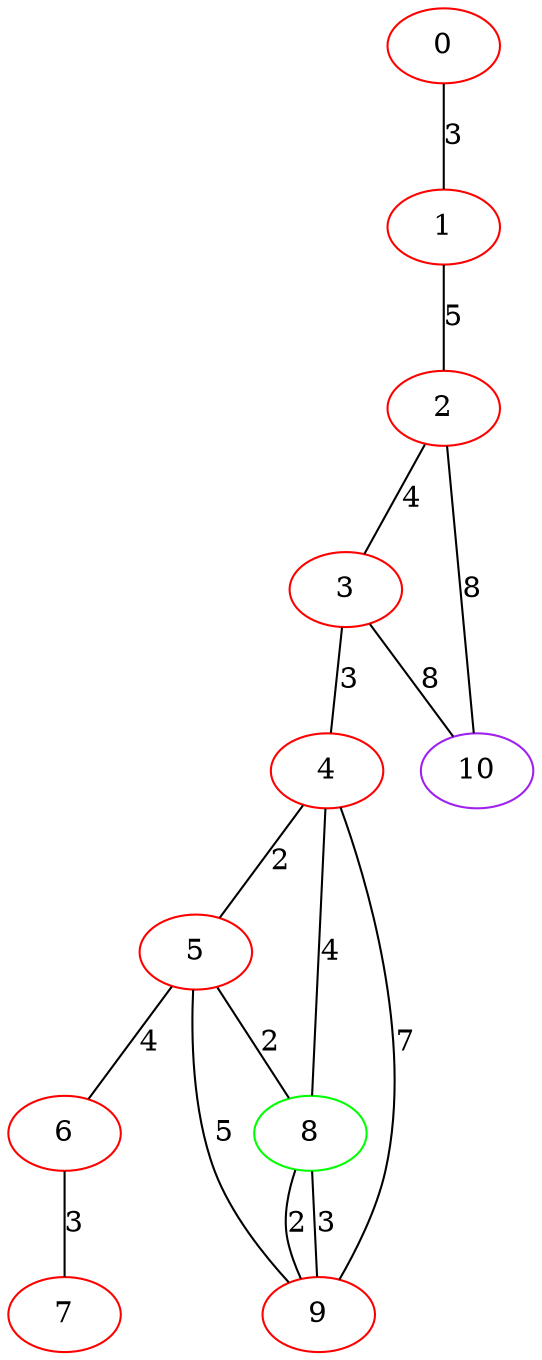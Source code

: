 graph "" {
0 [color=red, weight=1];
1 [color=red, weight=1];
2 [color=red, weight=1];
3 [color=red, weight=1];
4 [color=red, weight=1];
5 [color=red, weight=1];
6 [color=red, weight=1];
7 [color=red, weight=1];
8 [color=green, weight=2];
9 [color=red, weight=1];
10 [color=purple, weight=4];
0 -- 1  [key=0, label=3];
1 -- 2  [key=0, label=5];
2 -- 10  [key=0, label=8];
2 -- 3  [key=0, label=4];
3 -- 4  [key=0, label=3];
3 -- 10  [key=0, label=8];
4 -- 8  [key=0, label=4];
4 -- 9  [key=0, label=7];
4 -- 5  [key=0, label=2];
5 -- 8  [key=0, label=2];
5 -- 9  [key=0, label=5];
5 -- 6  [key=0, label=4];
6 -- 7  [key=0, label=3];
8 -- 9  [key=0, label=2];
8 -- 9  [key=1, label=3];
}
